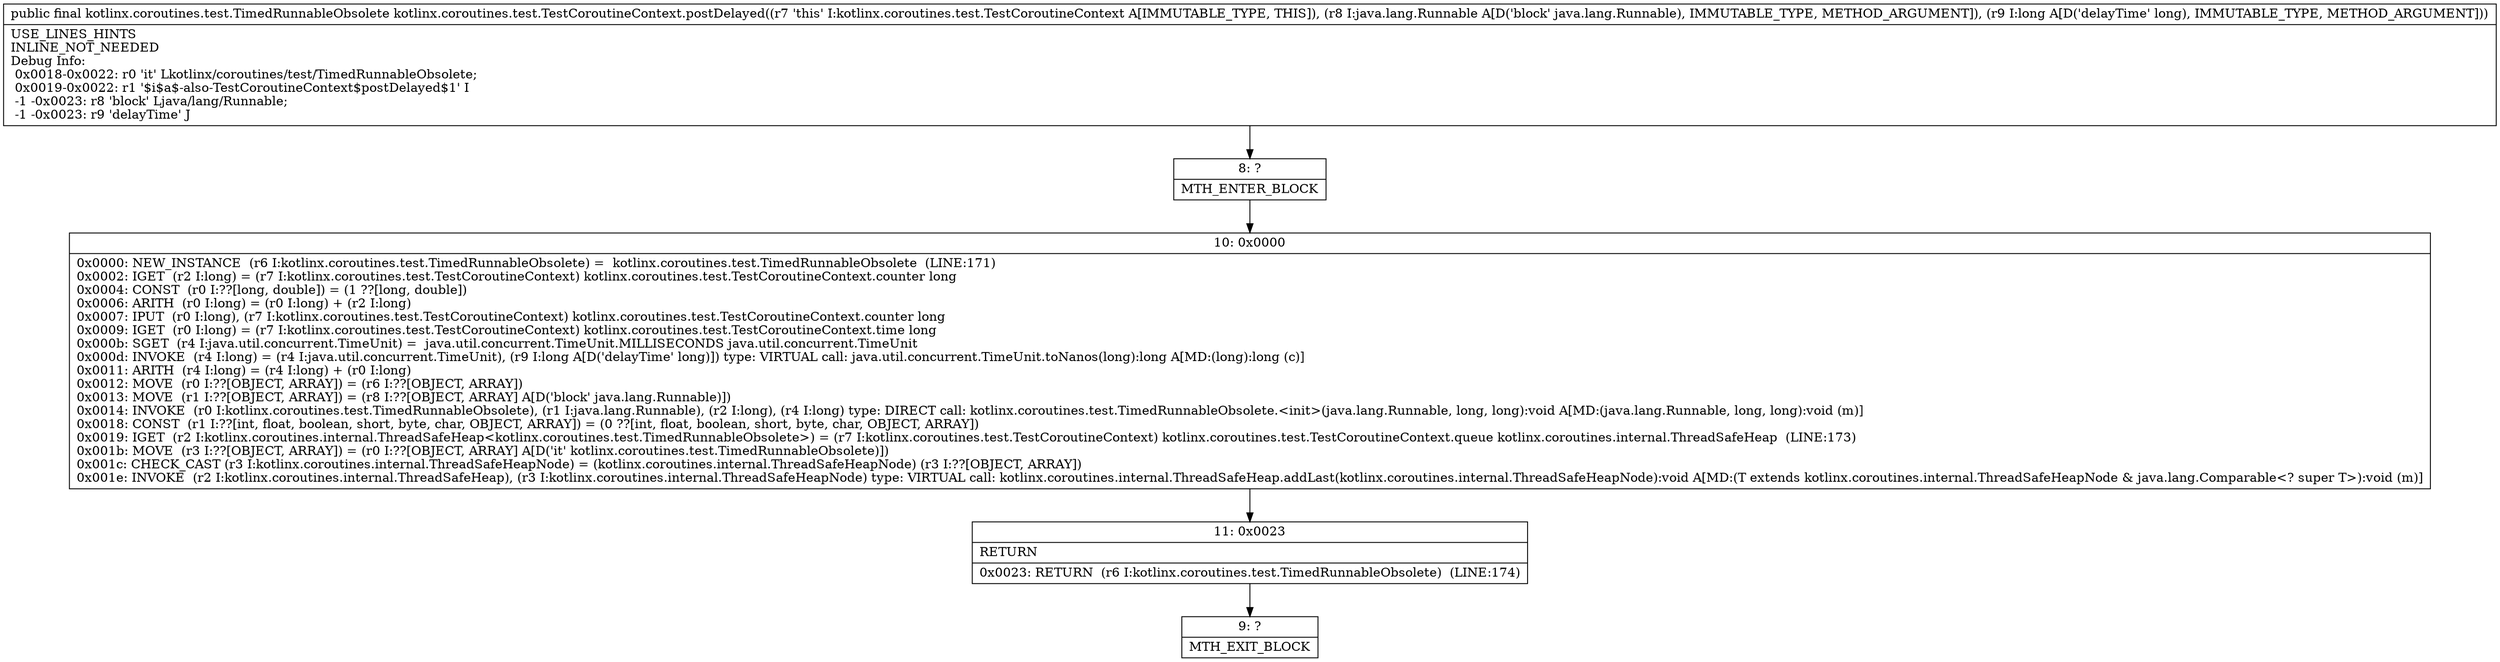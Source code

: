 digraph "CFG forkotlinx.coroutines.test.TestCoroutineContext.postDelayed(Ljava\/lang\/Runnable;J)Lkotlinx\/coroutines\/test\/TimedRunnableObsolete;" {
Node_8 [shape=record,label="{8\:\ ?|MTH_ENTER_BLOCK\l}"];
Node_10 [shape=record,label="{10\:\ 0x0000|0x0000: NEW_INSTANCE  (r6 I:kotlinx.coroutines.test.TimedRunnableObsolete) =  kotlinx.coroutines.test.TimedRunnableObsolete  (LINE:171)\l0x0002: IGET  (r2 I:long) = (r7 I:kotlinx.coroutines.test.TestCoroutineContext) kotlinx.coroutines.test.TestCoroutineContext.counter long \l0x0004: CONST  (r0 I:??[long, double]) = (1 ??[long, double]) \l0x0006: ARITH  (r0 I:long) = (r0 I:long) + (r2 I:long) \l0x0007: IPUT  (r0 I:long), (r7 I:kotlinx.coroutines.test.TestCoroutineContext) kotlinx.coroutines.test.TestCoroutineContext.counter long \l0x0009: IGET  (r0 I:long) = (r7 I:kotlinx.coroutines.test.TestCoroutineContext) kotlinx.coroutines.test.TestCoroutineContext.time long \l0x000b: SGET  (r4 I:java.util.concurrent.TimeUnit) =  java.util.concurrent.TimeUnit.MILLISECONDS java.util.concurrent.TimeUnit \l0x000d: INVOKE  (r4 I:long) = (r4 I:java.util.concurrent.TimeUnit), (r9 I:long A[D('delayTime' long)]) type: VIRTUAL call: java.util.concurrent.TimeUnit.toNanos(long):long A[MD:(long):long (c)]\l0x0011: ARITH  (r4 I:long) = (r4 I:long) + (r0 I:long) \l0x0012: MOVE  (r0 I:??[OBJECT, ARRAY]) = (r6 I:??[OBJECT, ARRAY]) \l0x0013: MOVE  (r1 I:??[OBJECT, ARRAY]) = (r8 I:??[OBJECT, ARRAY] A[D('block' java.lang.Runnable)]) \l0x0014: INVOKE  (r0 I:kotlinx.coroutines.test.TimedRunnableObsolete), (r1 I:java.lang.Runnable), (r2 I:long), (r4 I:long) type: DIRECT call: kotlinx.coroutines.test.TimedRunnableObsolete.\<init\>(java.lang.Runnable, long, long):void A[MD:(java.lang.Runnable, long, long):void (m)]\l0x0018: CONST  (r1 I:??[int, float, boolean, short, byte, char, OBJECT, ARRAY]) = (0 ??[int, float, boolean, short, byte, char, OBJECT, ARRAY]) \l0x0019: IGET  (r2 I:kotlinx.coroutines.internal.ThreadSafeHeap\<kotlinx.coroutines.test.TimedRunnableObsolete\>) = (r7 I:kotlinx.coroutines.test.TestCoroutineContext) kotlinx.coroutines.test.TestCoroutineContext.queue kotlinx.coroutines.internal.ThreadSafeHeap  (LINE:173)\l0x001b: MOVE  (r3 I:??[OBJECT, ARRAY]) = (r0 I:??[OBJECT, ARRAY] A[D('it' kotlinx.coroutines.test.TimedRunnableObsolete)]) \l0x001c: CHECK_CAST (r3 I:kotlinx.coroutines.internal.ThreadSafeHeapNode) = (kotlinx.coroutines.internal.ThreadSafeHeapNode) (r3 I:??[OBJECT, ARRAY]) \l0x001e: INVOKE  (r2 I:kotlinx.coroutines.internal.ThreadSafeHeap), (r3 I:kotlinx.coroutines.internal.ThreadSafeHeapNode) type: VIRTUAL call: kotlinx.coroutines.internal.ThreadSafeHeap.addLast(kotlinx.coroutines.internal.ThreadSafeHeapNode):void A[MD:(T extends kotlinx.coroutines.internal.ThreadSafeHeapNode & java.lang.Comparable\<? super T\>):void (m)]\l}"];
Node_11 [shape=record,label="{11\:\ 0x0023|RETURN\l|0x0023: RETURN  (r6 I:kotlinx.coroutines.test.TimedRunnableObsolete)  (LINE:174)\l}"];
Node_9 [shape=record,label="{9\:\ ?|MTH_EXIT_BLOCK\l}"];
MethodNode[shape=record,label="{public final kotlinx.coroutines.test.TimedRunnableObsolete kotlinx.coroutines.test.TestCoroutineContext.postDelayed((r7 'this' I:kotlinx.coroutines.test.TestCoroutineContext A[IMMUTABLE_TYPE, THIS]), (r8 I:java.lang.Runnable A[D('block' java.lang.Runnable), IMMUTABLE_TYPE, METHOD_ARGUMENT]), (r9 I:long A[D('delayTime' long), IMMUTABLE_TYPE, METHOD_ARGUMENT]))  | USE_LINES_HINTS\lINLINE_NOT_NEEDED\lDebug Info:\l  0x0018\-0x0022: r0 'it' Lkotlinx\/coroutines\/test\/TimedRunnableObsolete;\l  0x0019\-0x0022: r1 '$i$a$\-also\-TestCoroutineContext$postDelayed$1' I\l  \-1 \-0x0023: r8 'block' Ljava\/lang\/Runnable;\l  \-1 \-0x0023: r9 'delayTime' J\l}"];
MethodNode -> Node_8;Node_8 -> Node_10;
Node_10 -> Node_11;
Node_11 -> Node_9;
}

